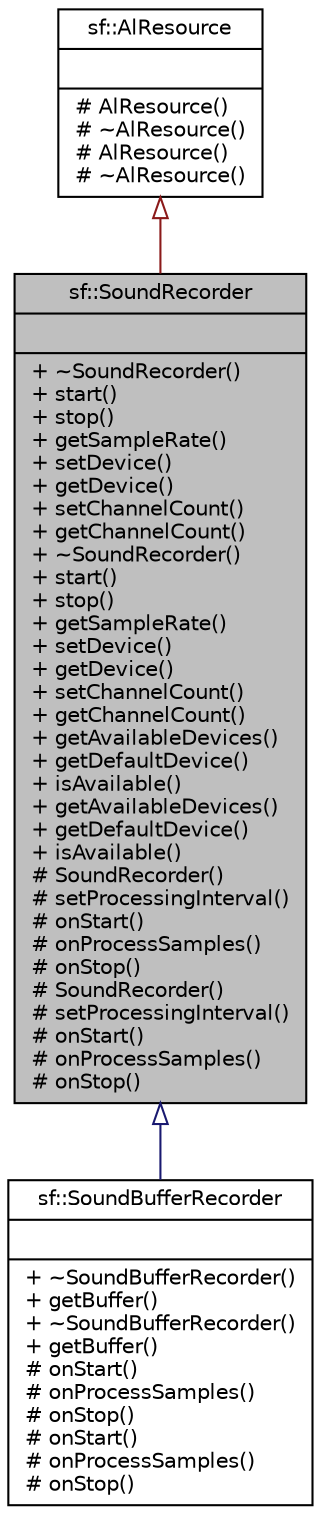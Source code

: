 digraph "sf::SoundRecorder"
{
 // LATEX_PDF_SIZE
  edge [fontname="Helvetica",fontsize="10",labelfontname="Helvetica",labelfontsize="10"];
  node [fontname="Helvetica",fontsize="10",shape=record];
  Node1 [label="{sf::SoundRecorder\n||+ ~SoundRecorder()\l+ start()\l+ stop()\l+ getSampleRate()\l+ setDevice()\l+ getDevice()\l+ setChannelCount()\l+ getChannelCount()\l+ ~SoundRecorder()\l+ start()\l+ stop()\l+ getSampleRate()\l+ setDevice()\l+ getDevice()\l+ setChannelCount()\l+ getChannelCount()\l+ getAvailableDevices()\l+ getDefaultDevice()\l+ isAvailable()\l+ getAvailableDevices()\l+ getDefaultDevice()\l+ isAvailable()\l# SoundRecorder()\l# setProcessingInterval()\l# onStart()\l# onProcessSamples()\l# onStop()\l# SoundRecorder()\l# setProcessingInterval()\l# onStart()\l# onProcessSamples()\l# onStop()\l}",height=0.2,width=0.4,color="black", fillcolor="grey75", style="filled", fontcolor="black",tooltip="Abstract base class for capturing sound data."];
  Node2 -> Node1 [dir="back",color="firebrick4",fontsize="10",style="solid",arrowtail="onormal",fontname="Helvetica"];
  Node2 [label="{sf::AlResource\n||# AlResource()\l# ~AlResource()\l# AlResource()\l# ~AlResource()\l}",height=0.2,width=0.4,color="black", fillcolor="white", style="filled",URL="$classsf_1_1AlResource.html",tooltip="Base class for classes that require an OpenAL context."];
  Node1 -> Node3 [dir="back",color="midnightblue",fontsize="10",style="solid",arrowtail="onormal",fontname="Helvetica"];
  Node3 [label="{sf::SoundBufferRecorder\n||+ ~SoundBufferRecorder()\l+ getBuffer()\l+ ~SoundBufferRecorder()\l+ getBuffer()\l# onStart()\l# onProcessSamples()\l# onStop()\l# onStart()\l# onProcessSamples()\l# onStop()\l}",height=0.2,width=0.4,color="black", fillcolor="white", style="filled",URL="$classsf_1_1SoundBufferRecorder.html",tooltip="Specialized SoundRecorder which stores the captured audio data into a sound buffer."];
}
